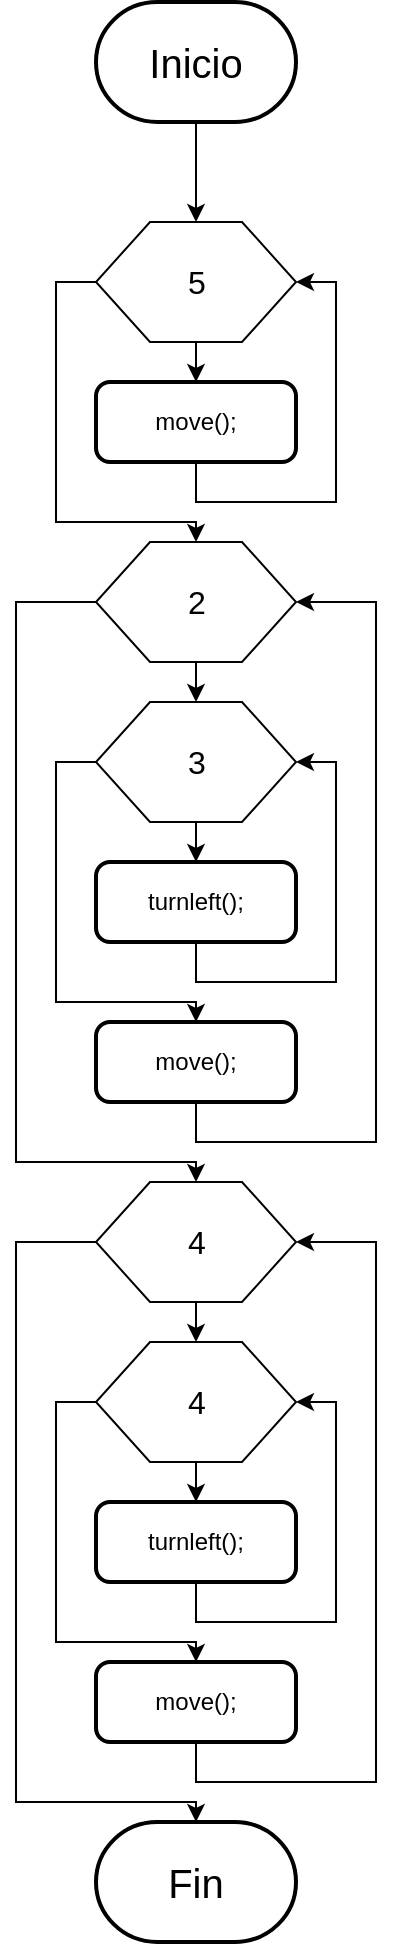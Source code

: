 <mxfile version="22.0.4" type="github">
  <diagram name="Página-1" id="nOPdkyiY6gJSg_J8oElZ">
    <mxGraphModel dx="880" dy="478" grid="1" gridSize="10" guides="1" tooltips="1" connect="1" arrows="1" fold="1" page="1" pageScale="1" pageWidth="827" pageHeight="1169" math="0" shadow="0">
      <root>
        <mxCell id="0" />
        <mxCell id="1" parent="0" />
        <mxCell id="oFHX_Yy-RqOz9GhW-wfq-1" style="edgeStyle=orthogonalEdgeStyle;rounded=0;orthogonalLoop=1;jettySize=auto;html=1;exitX=0.5;exitY=1;exitDx=0;exitDy=0;exitPerimeter=0;" edge="1" parent="1" source="oFHX_Yy-RqOz9GhW-wfq-2" target="oFHX_Yy-RqOz9GhW-wfq-5">
          <mxGeometry relative="1" as="geometry" />
        </mxCell>
        <mxCell id="oFHX_Yy-RqOz9GhW-wfq-2" value="Inicio" style="strokeWidth=2;html=1;shape=mxgraph.flowchart.terminator;whiteSpace=wrap;fontSize=20;" vertex="1" parent="1">
          <mxGeometry x="340" y="50" width="100" height="60" as="geometry" />
        </mxCell>
        <mxCell id="oFHX_Yy-RqOz9GhW-wfq-3" style="edgeStyle=orthogonalEdgeStyle;rounded=0;orthogonalLoop=1;jettySize=auto;html=1;exitX=0.5;exitY=1;exitDx=0;exitDy=0;entryX=0.5;entryY=0;entryDx=0;entryDy=0;" edge="1" parent="1" source="oFHX_Yy-RqOz9GhW-wfq-5" target="oFHX_Yy-RqOz9GhW-wfq-7">
          <mxGeometry relative="1" as="geometry" />
        </mxCell>
        <mxCell id="oFHX_Yy-RqOz9GhW-wfq-4" style="edgeStyle=orthogonalEdgeStyle;rounded=0;orthogonalLoop=1;jettySize=auto;html=1;exitX=0;exitY=0.5;exitDx=0;exitDy=0;" edge="1" parent="1" source="oFHX_Yy-RqOz9GhW-wfq-5" target="oFHX_Yy-RqOz9GhW-wfq-10">
          <mxGeometry relative="1" as="geometry">
            <Array as="points">
              <mxPoint x="320" y="190" />
              <mxPoint x="320" y="310" />
              <mxPoint x="390" y="310" />
            </Array>
          </mxGeometry>
        </mxCell>
        <mxCell id="oFHX_Yy-RqOz9GhW-wfq-5" value="5" style="verticalLabelPosition=middle;verticalAlign=middle;html=1;shape=hexagon;perimeter=hexagonPerimeter2;arcSize=6;size=0.27;labelPosition=center;align=center;fontSize=16;" vertex="1" parent="1">
          <mxGeometry x="340" y="160" width="100" height="60" as="geometry" />
        </mxCell>
        <mxCell id="oFHX_Yy-RqOz9GhW-wfq-6" style="edgeStyle=orthogonalEdgeStyle;rounded=0;orthogonalLoop=1;jettySize=auto;html=1;exitX=0.5;exitY=1;exitDx=0;exitDy=0;entryX=1;entryY=0.5;entryDx=0;entryDy=0;" edge="1" parent="1" source="oFHX_Yy-RqOz9GhW-wfq-7" target="oFHX_Yy-RqOz9GhW-wfq-5">
          <mxGeometry relative="1" as="geometry">
            <Array as="points">
              <mxPoint x="390" y="300" />
              <mxPoint x="460" y="300" />
              <mxPoint x="460" y="190" />
            </Array>
          </mxGeometry>
        </mxCell>
        <mxCell id="oFHX_Yy-RqOz9GhW-wfq-7" value="move();" style="rounded=1;whiteSpace=wrap;html=1;absoluteArcSize=1;arcSize=14;strokeWidth=2;" vertex="1" parent="1">
          <mxGeometry x="340" y="240" width="100" height="40" as="geometry" />
        </mxCell>
        <mxCell id="oFHX_Yy-RqOz9GhW-wfq-8" style="edgeStyle=orthogonalEdgeStyle;rounded=0;orthogonalLoop=1;jettySize=auto;html=1;exitX=0.5;exitY=1;exitDx=0;exitDy=0;entryX=0.5;entryY=0;entryDx=0;entryDy=0;" edge="1" parent="1" source="oFHX_Yy-RqOz9GhW-wfq-10" target="oFHX_Yy-RqOz9GhW-wfq-13">
          <mxGeometry relative="1" as="geometry" />
        </mxCell>
        <mxCell id="oFHX_Yy-RqOz9GhW-wfq-9" style="edgeStyle=orthogonalEdgeStyle;rounded=0;orthogonalLoop=1;jettySize=auto;html=1;exitX=0;exitY=0.5;exitDx=0;exitDy=0;" edge="1" parent="1" source="oFHX_Yy-RqOz9GhW-wfq-10">
          <mxGeometry relative="1" as="geometry">
            <mxPoint x="390" y="640" as="targetPoint" />
            <Array as="points">
              <mxPoint x="300" y="350" />
              <mxPoint x="300" y="630" />
              <mxPoint x="390" y="630" />
            </Array>
          </mxGeometry>
        </mxCell>
        <mxCell id="oFHX_Yy-RqOz9GhW-wfq-10" value="2" style="verticalLabelPosition=middle;verticalAlign=middle;html=1;shape=hexagon;perimeter=hexagonPerimeter2;arcSize=6;size=0.27;labelPosition=center;align=center;fontSize=16;" vertex="1" parent="1">
          <mxGeometry x="340" y="320" width="100" height="60" as="geometry" />
        </mxCell>
        <mxCell id="oFHX_Yy-RqOz9GhW-wfq-11" style="edgeStyle=orthogonalEdgeStyle;rounded=0;orthogonalLoop=1;jettySize=auto;html=1;exitX=0.5;exitY=1;exitDx=0;exitDy=0;" edge="1" parent="1" source="oFHX_Yy-RqOz9GhW-wfq-13" target="oFHX_Yy-RqOz9GhW-wfq-18">
          <mxGeometry relative="1" as="geometry" />
        </mxCell>
        <mxCell id="oFHX_Yy-RqOz9GhW-wfq-12" style="edgeStyle=orthogonalEdgeStyle;rounded=0;orthogonalLoop=1;jettySize=auto;html=1;exitX=0;exitY=0.5;exitDx=0;exitDy=0;" edge="1" parent="1" source="oFHX_Yy-RqOz9GhW-wfq-13" target="oFHX_Yy-RqOz9GhW-wfq-15">
          <mxGeometry relative="1" as="geometry">
            <Array as="points">
              <mxPoint x="320" y="430" />
              <mxPoint x="320" y="550" />
              <mxPoint x="390" y="550" />
            </Array>
          </mxGeometry>
        </mxCell>
        <mxCell id="oFHX_Yy-RqOz9GhW-wfq-13" value="3" style="verticalLabelPosition=middle;verticalAlign=middle;html=1;shape=hexagon;perimeter=hexagonPerimeter2;arcSize=6;size=0.27;labelPosition=center;align=center;fontSize=16;" vertex="1" parent="1">
          <mxGeometry x="340" y="400" width="100" height="60" as="geometry" />
        </mxCell>
        <mxCell id="oFHX_Yy-RqOz9GhW-wfq-14" style="edgeStyle=orthogonalEdgeStyle;rounded=0;orthogonalLoop=1;jettySize=auto;html=1;exitX=0.5;exitY=1;exitDx=0;exitDy=0;entryX=1;entryY=0.5;entryDx=0;entryDy=0;" edge="1" parent="1" source="oFHX_Yy-RqOz9GhW-wfq-15" target="oFHX_Yy-RqOz9GhW-wfq-10">
          <mxGeometry relative="1" as="geometry">
            <Array as="points">
              <mxPoint x="390" y="620" />
              <mxPoint x="480" y="620" />
              <mxPoint x="480" y="350" />
            </Array>
          </mxGeometry>
        </mxCell>
        <mxCell id="oFHX_Yy-RqOz9GhW-wfq-15" value="move();" style="rounded=1;whiteSpace=wrap;html=1;absoluteArcSize=1;arcSize=14;strokeWidth=2;" vertex="1" parent="1">
          <mxGeometry x="340" y="560" width="100" height="40" as="geometry" />
        </mxCell>
        <mxCell id="oFHX_Yy-RqOz9GhW-wfq-16" value="Fin" style="strokeWidth=2;html=1;shape=mxgraph.flowchart.terminator;whiteSpace=wrap;fontSize=20;" vertex="1" parent="1">
          <mxGeometry x="340" y="960" width="100" height="60" as="geometry" />
        </mxCell>
        <mxCell id="oFHX_Yy-RqOz9GhW-wfq-17" style="edgeStyle=orthogonalEdgeStyle;rounded=0;orthogonalLoop=1;jettySize=auto;html=1;exitX=0.5;exitY=1;exitDx=0;exitDy=0;entryX=1;entryY=0.5;entryDx=0;entryDy=0;" edge="1" parent="1" source="oFHX_Yy-RqOz9GhW-wfq-18" target="oFHX_Yy-RqOz9GhW-wfq-13">
          <mxGeometry relative="1" as="geometry">
            <Array as="points">
              <mxPoint x="390" y="540" />
              <mxPoint x="460" y="540" />
              <mxPoint x="460" y="430" />
            </Array>
          </mxGeometry>
        </mxCell>
        <mxCell id="oFHX_Yy-RqOz9GhW-wfq-18" value="turnleft();" style="rounded=1;whiteSpace=wrap;html=1;absoluteArcSize=1;arcSize=14;strokeWidth=2;" vertex="1" parent="1">
          <mxGeometry x="340" y="480" width="100" height="40" as="geometry" />
        </mxCell>
        <mxCell id="oFHX_Yy-RqOz9GhW-wfq-19" style="edgeStyle=orthogonalEdgeStyle;rounded=0;orthogonalLoop=1;jettySize=auto;html=1;exitX=0.5;exitY=1;exitDx=0;exitDy=0;entryX=0.5;entryY=0;entryDx=0;entryDy=0;" edge="1" parent="1" source="oFHX_Yy-RqOz9GhW-wfq-21" target="oFHX_Yy-RqOz9GhW-wfq-24">
          <mxGeometry relative="1" as="geometry" />
        </mxCell>
        <mxCell id="oFHX_Yy-RqOz9GhW-wfq-20" style="edgeStyle=orthogonalEdgeStyle;rounded=0;orthogonalLoop=1;jettySize=auto;html=1;exitX=0;exitY=0.5;exitDx=0;exitDy=0;" edge="1" parent="1" source="oFHX_Yy-RqOz9GhW-wfq-21">
          <mxGeometry relative="1" as="geometry">
            <mxPoint x="390" y="960" as="targetPoint" />
            <Array as="points">
              <mxPoint x="300" y="670" />
              <mxPoint x="300" y="950" />
              <mxPoint x="390" y="950" />
            </Array>
          </mxGeometry>
        </mxCell>
        <mxCell id="oFHX_Yy-RqOz9GhW-wfq-21" value="4" style="verticalLabelPosition=middle;verticalAlign=middle;html=1;shape=hexagon;perimeter=hexagonPerimeter2;arcSize=6;size=0.27;labelPosition=center;align=center;fontSize=16;" vertex="1" parent="1">
          <mxGeometry x="340" y="640" width="100" height="60" as="geometry" />
        </mxCell>
        <mxCell id="oFHX_Yy-RqOz9GhW-wfq-22" style="edgeStyle=orthogonalEdgeStyle;rounded=0;orthogonalLoop=1;jettySize=auto;html=1;exitX=0.5;exitY=1;exitDx=0;exitDy=0;" edge="1" parent="1" source="oFHX_Yy-RqOz9GhW-wfq-24" target="oFHX_Yy-RqOz9GhW-wfq-28">
          <mxGeometry relative="1" as="geometry" />
        </mxCell>
        <mxCell id="oFHX_Yy-RqOz9GhW-wfq-23" style="edgeStyle=orthogonalEdgeStyle;rounded=0;orthogonalLoop=1;jettySize=auto;html=1;exitX=0;exitY=0.5;exitDx=0;exitDy=0;" edge="1" parent="1" source="oFHX_Yy-RqOz9GhW-wfq-24" target="oFHX_Yy-RqOz9GhW-wfq-26">
          <mxGeometry relative="1" as="geometry">
            <Array as="points">
              <mxPoint x="320" y="750" />
              <mxPoint x="320" y="870" />
              <mxPoint x="390" y="870" />
            </Array>
          </mxGeometry>
        </mxCell>
        <mxCell id="oFHX_Yy-RqOz9GhW-wfq-24" value="4" style="verticalLabelPosition=middle;verticalAlign=middle;html=1;shape=hexagon;perimeter=hexagonPerimeter2;arcSize=6;size=0.27;labelPosition=center;align=center;fontSize=16;" vertex="1" parent="1">
          <mxGeometry x="340" y="720" width="100" height="60" as="geometry" />
        </mxCell>
        <mxCell id="oFHX_Yy-RqOz9GhW-wfq-25" style="edgeStyle=orthogonalEdgeStyle;rounded=0;orthogonalLoop=1;jettySize=auto;html=1;exitX=0.5;exitY=1;exitDx=0;exitDy=0;entryX=1;entryY=0.5;entryDx=0;entryDy=0;" edge="1" parent="1" source="oFHX_Yy-RqOz9GhW-wfq-26" target="oFHX_Yy-RqOz9GhW-wfq-21">
          <mxGeometry relative="1" as="geometry">
            <Array as="points">
              <mxPoint x="390" y="940" />
              <mxPoint x="480" y="940" />
              <mxPoint x="480" y="670" />
            </Array>
          </mxGeometry>
        </mxCell>
        <mxCell id="oFHX_Yy-RqOz9GhW-wfq-26" value="move();" style="rounded=1;whiteSpace=wrap;html=1;absoluteArcSize=1;arcSize=14;strokeWidth=2;" vertex="1" parent="1">
          <mxGeometry x="340" y="880" width="100" height="40" as="geometry" />
        </mxCell>
        <mxCell id="oFHX_Yy-RqOz9GhW-wfq-27" style="edgeStyle=orthogonalEdgeStyle;rounded=0;orthogonalLoop=1;jettySize=auto;html=1;exitX=0.5;exitY=1;exitDx=0;exitDy=0;entryX=1;entryY=0.5;entryDx=0;entryDy=0;" edge="1" parent="1" source="oFHX_Yy-RqOz9GhW-wfq-28" target="oFHX_Yy-RqOz9GhW-wfq-24">
          <mxGeometry relative="1" as="geometry">
            <Array as="points">
              <mxPoint x="390" y="860" />
              <mxPoint x="460" y="860" />
              <mxPoint x="460" y="750" />
            </Array>
          </mxGeometry>
        </mxCell>
        <mxCell id="oFHX_Yy-RqOz9GhW-wfq-28" value="turnleft();" style="rounded=1;whiteSpace=wrap;html=1;absoluteArcSize=1;arcSize=14;strokeWidth=2;" vertex="1" parent="1">
          <mxGeometry x="340" y="800" width="100" height="40" as="geometry" />
        </mxCell>
      </root>
    </mxGraphModel>
  </diagram>
</mxfile>
